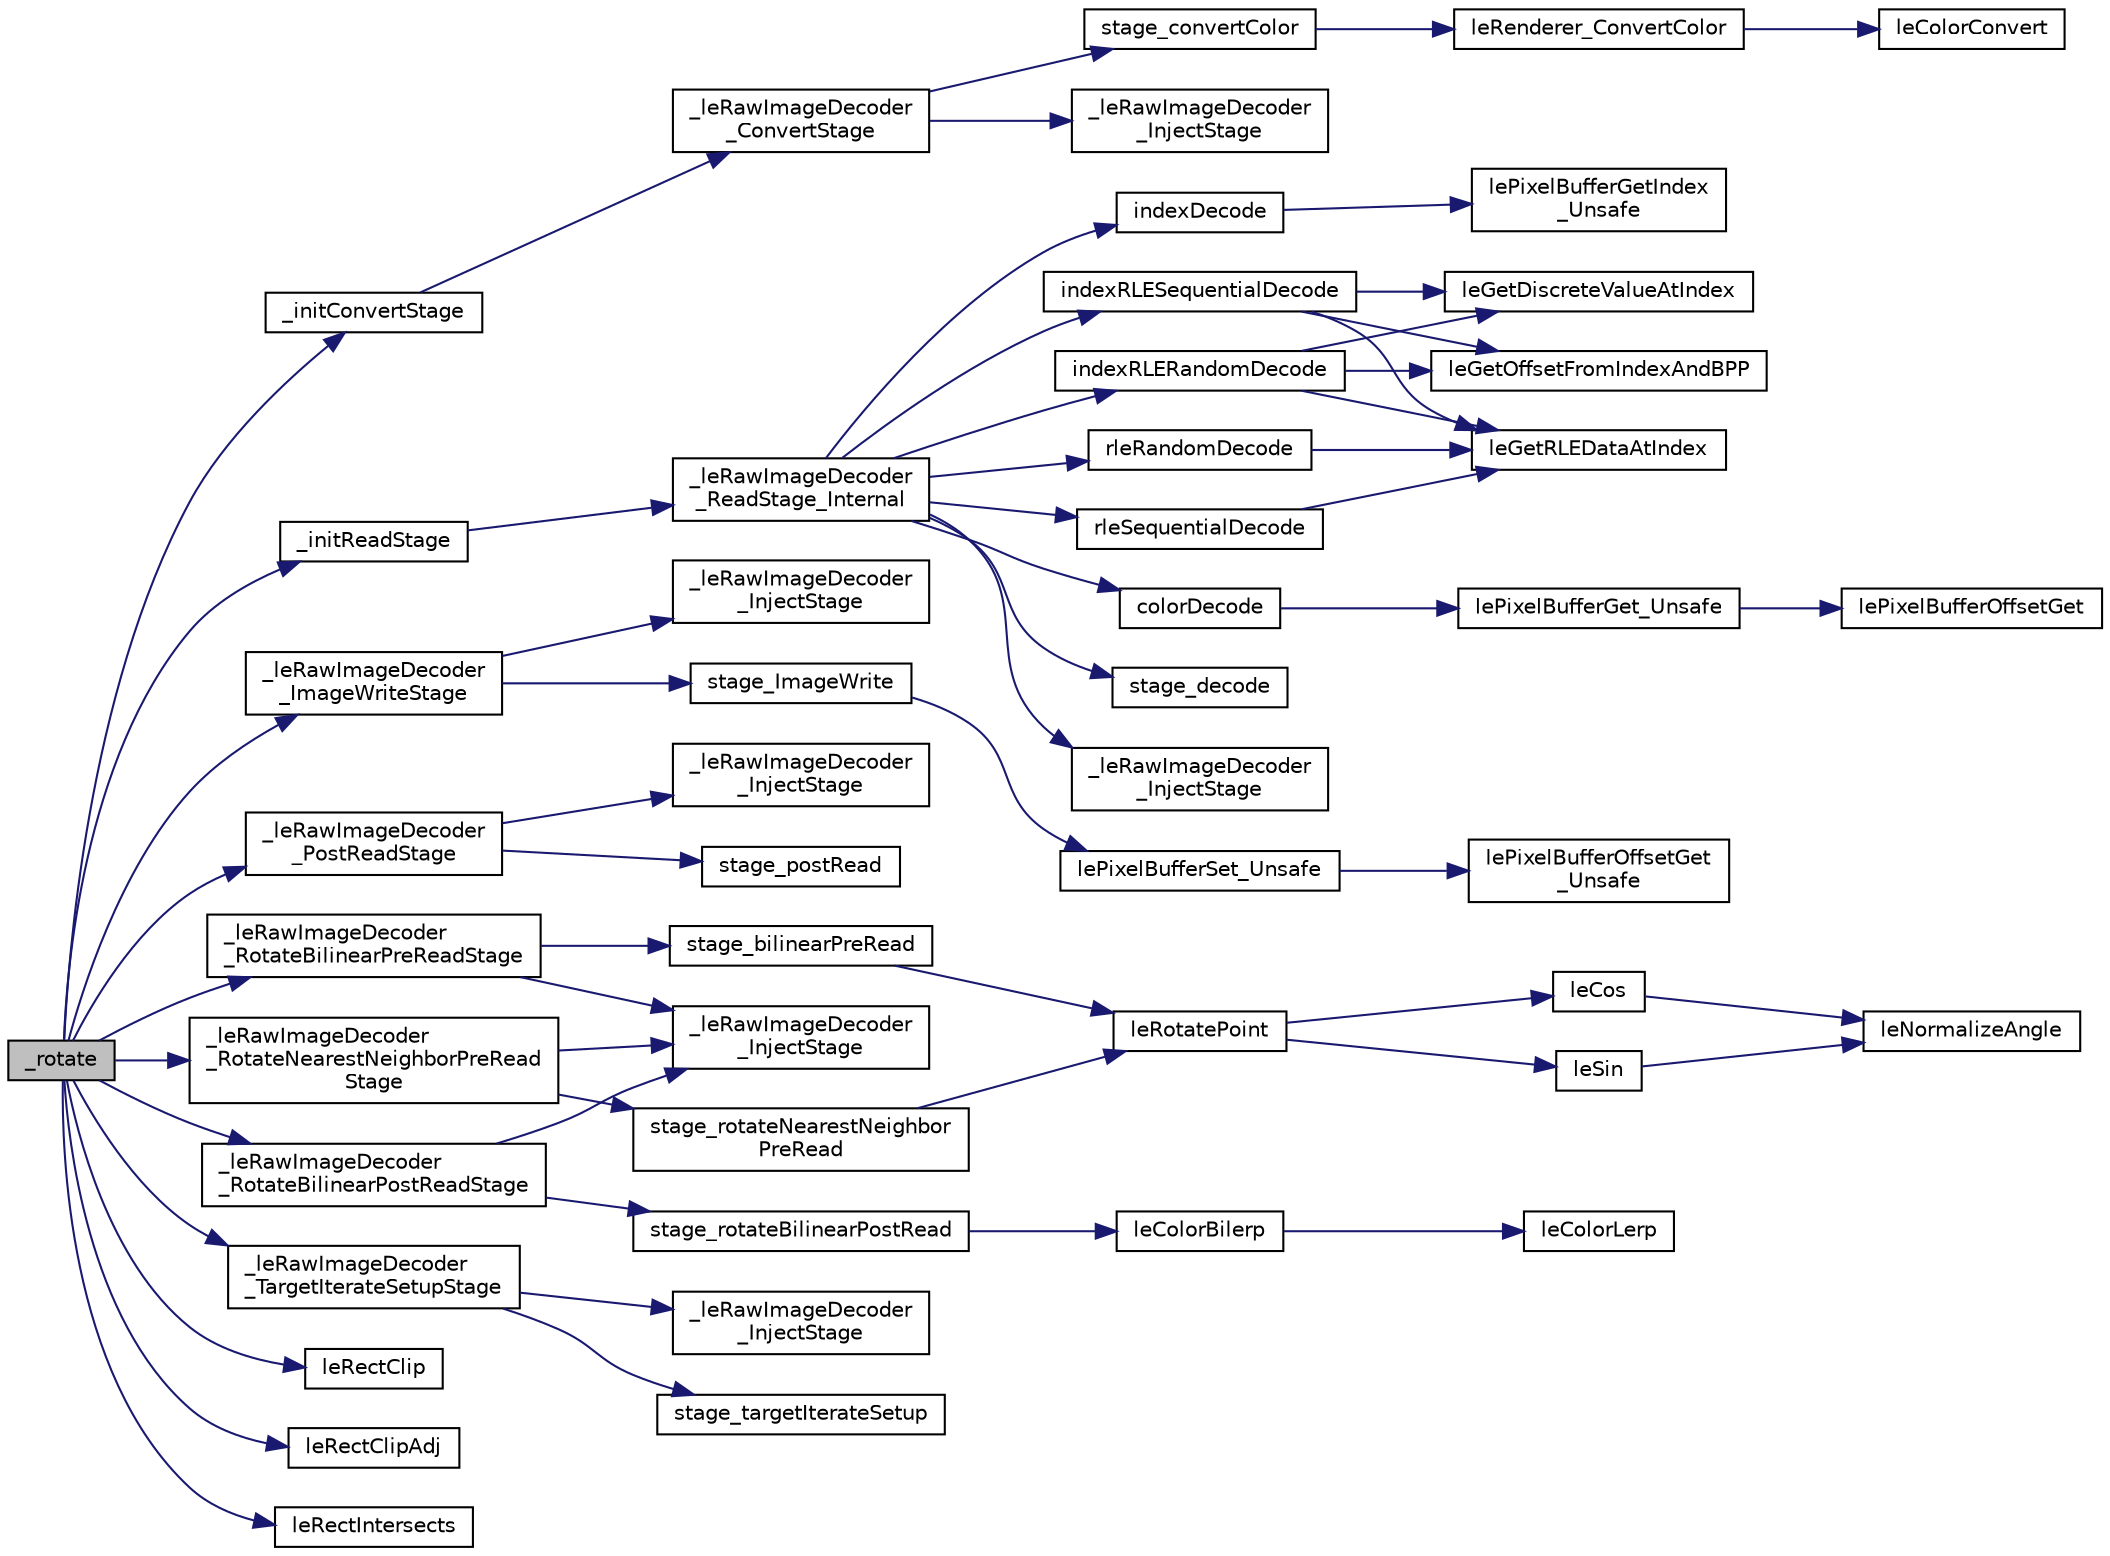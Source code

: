 digraph "_rotate"
{
 // LATEX_PDF_SIZE
  edge [fontname="Helvetica",fontsize="10",labelfontname="Helvetica",labelfontsize="10"];
  node [fontname="Helvetica",fontsize="10",shape=record];
  rankdir="LR";
  Node1 [label="_rotate",height=0.2,width=0.4,color="black", fillcolor="grey75", style="filled", fontcolor="black",tooltip=" "];
  Node1 -> Node2 [color="midnightblue",fontsize="10",style="solid",fontname="Helvetica"];
  Node2 [label="_initConvertStage",height=0.2,width=0.4,color="black", fillcolor="white", style="filled",URL="$legato__imagedecoder__raw_8c.html#a3da3f2023c752b9098cb19aedfd68867",tooltip=" "];
  Node2 -> Node3 [color="midnightblue",fontsize="10",style="solid",fontname="Helvetica"];
  Node3 [label="_leRawImageDecoder\l_ConvertStage",height=0.2,width=0.4,color="black", fillcolor="white", style="filled",URL="$legato__imagedecoder__raw_8c.html#a9bfc7c82e7d09a53dddeb08920da87e3",tooltip=" "];
  Node3 -> Node4 [color="midnightblue",fontsize="10",style="solid",fontname="Helvetica"];
  Node4 [label="_leRawImageDecoder\l_InjectStage",height=0.2,width=0.4,color="black", fillcolor="white", style="filled",URL="$legato__imagedecoder__raw__convert_8c.html#afe19a22091ec64bedbf79fe6f9fdedb2",tooltip=" "];
  Node3 -> Node5 [color="midnightblue",fontsize="10",style="solid",fontname="Helvetica"];
  Node5 [label="stage_convertColor",height=0.2,width=0.4,color="black", fillcolor="white", style="filled",URL="$legato__imagedecoder__raw__convert_8c.html#abad62b03516a6c3b689b41046aebecc6",tooltip=" "];
  Node5 -> Node6 [color="midnightblue",fontsize="10",style="solid",fontname="Helvetica"];
  Node6 [label="leRenderer_ConvertColor",height=0.2,width=0.4,color="black", fillcolor="white", style="filled",URL="$legato__renderer_8c.html#af04e1ea8f24c3768e71d64ae9df02901",tooltip=" "];
  Node6 -> Node7 [color="midnightblue",fontsize="10",style="solid",fontname="Helvetica"];
  Node7 [label="leColorConvert",height=0.2,width=0.4,color="black", fillcolor="white", style="filled",URL="$legato__color_8h.html#a53c185c8a78fff8675a52086fed04f65",tooltip=" "];
  Node1 -> Node8 [color="midnightblue",fontsize="10",style="solid",fontname="Helvetica"];
  Node8 [label="_initReadStage",height=0.2,width=0.4,color="black", fillcolor="white", style="filled",URL="$legato__imagedecoder__raw_8c.html#a9824b1b7a536b18f5267b987211dd284",tooltip=" "];
  Node8 -> Node9 [color="midnightblue",fontsize="10",style="solid",fontname="Helvetica"];
  Node9 [label="_leRawImageDecoder\l_ReadStage_Internal",height=0.2,width=0.4,color="black", fillcolor="white", style="filled",URL="$legato__imagedecoder__raw_8c.html#afc2a3e7180571030555a50171db7ee49",tooltip=" "];
  Node9 -> Node10 [color="midnightblue",fontsize="10",style="solid",fontname="Helvetica"];
  Node10 [label="_leRawImageDecoder\l_InjectStage",height=0.2,width=0.4,color="black", fillcolor="white", style="filled",URL="$legato__imagedecoder__raw__read__internal_8c.html#afe19a22091ec64bedbf79fe6f9fdedb2",tooltip=" "];
  Node9 -> Node11 [color="midnightblue",fontsize="10",style="solid",fontname="Helvetica"];
  Node11 [label="colorDecode",height=0.2,width=0.4,color="black", fillcolor="white", style="filled",URL="$legato__imagedecoder__raw__read__internal_8c.html#aafcb7463372ac88bc422c8c3c90d4798",tooltip=" "];
  Node11 -> Node12 [color="midnightblue",fontsize="10",style="solid",fontname="Helvetica"];
  Node12 [label="lePixelBufferGet_Unsafe",height=0.2,width=0.4,color="black", fillcolor="white", style="filled",URL="$legato__pixelbuffer_8c.html#af63ae8ca48e5e5b0b38ada5f66575e41",tooltip=" "];
  Node12 -> Node13 [color="midnightblue",fontsize="10",style="solid",fontname="Helvetica"];
  Node13 [label="lePixelBufferOffsetGet",height=0.2,width=0.4,color="black", fillcolor="white", style="filled",URL="$legato__pixelbuffer_8c.html#aee34b79e6bf6c88062476f5e1e392c22",tooltip=" "];
  Node9 -> Node14 [color="midnightblue",fontsize="10",style="solid",fontname="Helvetica"];
  Node14 [label="indexDecode",height=0.2,width=0.4,color="black", fillcolor="white", style="filled",URL="$legato__imagedecoder__raw__read__internal_8c.html#a3894457db0b74e9b3642d2815366c3d3",tooltip=" "];
  Node14 -> Node15 [color="midnightblue",fontsize="10",style="solid",fontname="Helvetica"];
  Node15 [label="lePixelBufferGetIndex\l_Unsafe",height=0.2,width=0.4,color="black", fillcolor="white", style="filled",URL="$legato__pixelbuffer_8c.html#ae26d4359a9648dece4d7db9e3836c2e4",tooltip=" "];
  Node9 -> Node16 [color="midnightblue",fontsize="10",style="solid",fontname="Helvetica"];
  Node16 [label="indexRLERandomDecode",height=0.2,width=0.4,color="black", fillcolor="white", style="filled",URL="$legato__imagedecoder__raw__read__internal_8c.html#a3c0f03074b0346cc74ce7ef5e334e5b4",tooltip=" "];
  Node16 -> Node17 [color="midnightblue",fontsize="10",style="solid",fontname="Helvetica"];
  Node17 [label="leGetDiscreteValueAtIndex",height=0.2,width=0.4,color="black", fillcolor="white", style="filled",URL="$legato__image__utils_8c.html#a018aa29293c1d330c8e32045992e3290",tooltip=" "];
  Node16 -> Node18 [color="midnightblue",fontsize="10",style="solid",fontname="Helvetica"];
  Node18 [label="leGetOffsetFromIndexAndBPP",height=0.2,width=0.4,color="black", fillcolor="white", style="filled",URL="$legato__image__utils_8c.html#ace0e36e91ffb542a3ebe1b213045481e",tooltip=" "];
  Node16 -> Node19 [color="midnightblue",fontsize="10",style="solid",fontname="Helvetica"];
  Node19 [label="leGetRLEDataAtIndex",height=0.2,width=0.4,color="black", fillcolor="white", style="filled",URL="$legato__image__utils_8c.html#ad3b392182b610e442257959b5e187fc6",tooltip=" "];
  Node9 -> Node20 [color="midnightblue",fontsize="10",style="solid",fontname="Helvetica"];
  Node20 [label="indexRLESequentialDecode",height=0.2,width=0.4,color="black", fillcolor="white", style="filled",URL="$legato__imagedecoder__raw__read__internal_8c.html#a136e9ddd432e8667037a8c3c14459087",tooltip=" "];
  Node20 -> Node17 [color="midnightblue",fontsize="10",style="solid",fontname="Helvetica"];
  Node20 -> Node18 [color="midnightblue",fontsize="10",style="solid",fontname="Helvetica"];
  Node20 -> Node19 [color="midnightblue",fontsize="10",style="solid",fontname="Helvetica"];
  Node9 -> Node21 [color="midnightblue",fontsize="10",style="solid",fontname="Helvetica"];
  Node21 [label="rleRandomDecode",height=0.2,width=0.4,color="black", fillcolor="white", style="filled",URL="$legato__imagedecoder__raw__read__internal_8c.html#ae83e04290061277cc90f2f03533abd01",tooltip=" "];
  Node21 -> Node19 [color="midnightblue",fontsize="10",style="solid",fontname="Helvetica"];
  Node9 -> Node22 [color="midnightblue",fontsize="10",style="solid",fontname="Helvetica"];
  Node22 [label="rleSequentialDecode",height=0.2,width=0.4,color="black", fillcolor="white", style="filled",URL="$legato__imagedecoder__raw__read__internal_8c.html#a402e421ec3262481ca0413889f2454c2",tooltip=" "];
  Node22 -> Node19 [color="midnightblue",fontsize="10",style="solid",fontname="Helvetica"];
  Node9 -> Node23 [color="midnightblue",fontsize="10",style="solid",fontname="Helvetica"];
  Node23 [label="stage_decode",height=0.2,width=0.4,color="black", fillcolor="white", style="filled",URL="$legato__imagedecoder__raw__read__internal_8c.html#a4cb5c4433c3aa5efbe365eb2f48ba5c5",tooltip=" "];
  Node1 -> Node24 [color="midnightblue",fontsize="10",style="solid",fontname="Helvetica"];
  Node24 [label="_leRawImageDecoder\l_ImageWriteStage",height=0.2,width=0.4,color="black", fillcolor="white", style="filled",URL="$legato__imagedecoder__raw_8c.html#a41a71fac438335bcbb442f21ee59bbc8",tooltip=" "];
  Node24 -> Node25 [color="midnightblue",fontsize="10",style="solid",fontname="Helvetica"];
  Node25 [label="_leRawImageDecoder\l_InjectStage",height=0.2,width=0.4,color="black", fillcolor="white", style="filled",URL="$legato__imagedecoder__raw__write_8c.html#afe19a22091ec64bedbf79fe6f9fdedb2",tooltip=" "];
  Node24 -> Node26 [color="midnightblue",fontsize="10",style="solid",fontname="Helvetica"];
  Node26 [label="stage_ImageWrite",height=0.2,width=0.4,color="black", fillcolor="white", style="filled",URL="$legato__imagedecoder__raw__write_8c.html#a687275bf8c1fa595a72e962fbf959eda",tooltip=" "];
  Node26 -> Node27 [color="midnightblue",fontsize="10",style="solid",fontname="Helvetica"];
  Node27 [label="lePixelBufferSet_Unsafe",height=0.2,width=0.4,color="black", fillcolor="white", style="filled",URL="$legato__pixelbuffer_8c.html#a59ec7b62436ec8e72b5627c4ac04e4e5",tooltip=" "];
  Node27 -> Node28 [color="midnightblue",fontsize="10",style="solid",fontname="Helvetica"];
  Node28 [label="lePixelBufferOffsetGet\l_Unsafe",height=0.2,width=0.4,color="black", fillcolor="white", style="filled",URL="$legato__pixelbuffer_8c.html#a4755b271a3f8b3550828220a46ff39e8",tooltip=" "];
  Node1 -> Node29 [color="midnightblue",fontsize="10",style="solid",fontname="Helvetica"];
  Node29 [label="_leRawImageDecoder\l_PostReadStage",height=0.2,width=0.4,color="black", fillcolor="white", style="filled",URL="$legato__imagedecoder__raw_8c.html#affa2da6eeda26e4ad49815f2e26ffda7",tooltip=" "];
  Node29 -> Node30 [color="midnightblue",fontsize="10",style="solid",fontname="Helvetica"];
  Node30 [label="_leRawImageDecoder\l_InjectStage",height=0.2,width=0.4,color="black", fillcolor="white", style="filled",URL="$legato__imagedecoder__raw__scale_8c.html#afe19a22091ec64bedbf79fe6f9fdedb2",tooltip=" "];
  Node29 -> Node31 [color="midnightblue",fontsize="10",style="solid",fontname="Helvetica"];
  Node31 [label="stage_postRead",height=0.2,width=0.4,color="black", fillcolor="white", style="filled",URL="$legato__imagedecoder__raw__scale_8c.html#af46f61192270e1e5d5b33cc41238ce56",tooltip=" "];
  Node1 -> Node32 [color="midnightblue",fontsize="10",style="solid",fontname="Helvetica"];
  Node32 [label="_leRawImageDecoder\l_RotateBilinearPostReadStage",height=0.2,width=0.4,color="black", fillcolor="white", style="filled",URL="$legato__imagedecoder__raw_8c.html#ad1788d330e55d45dd69d94cb8ce48131",tooltip=" "];
  Node32 -> Node33 [color="midnightblue",fontsize="10",style="solid",fontname="Helvetica"];
  Node33 [label="_leRawImageDecoder\l_InjectStage",height=0.2,width=0.4,color="black", fillcolor="white", style="filled",URL="$legato__imagedecoder__raw__rotate_8c.html#afe19a22091ec64bedbf79fe6f9fdedb2",tooltip=" "];
  Node32 -> Node34 [color="midnightblue",fontsize="10",style="solid",fontname="Helvetica"];
  Node34 [label="stage_rotateBilinearPostRead",height=0.2,width=0.4,color="black", fillcolor="white", style="filled",URL="$legato__imagedecoder__raw__rotate_8c.html#a6522c759b3ce1753ad974de6d87d6e46",tooltip=" "];
  Node34 -> Node35 [color="midnightblue",fontsize="10",style="solid",fontname="Helvetica"];
  Node35 [label="leColorBilerp",height=0.2,width=0.4,color="black", fillcolor="white", style="filled",URL="$legato__color_8h.html#aa19f9efca65a5bb3aeafdcccca28a59e",tooltip=" "];
  Node35 -> Node36 [color="midnightblue",fontsize="10",style="solid",fontname="Helvetica"];
  Node36 [label="leColorLerp",height=0.2,width=0.4,color="black", fillcolor="white", style="filled",URL="$legato__color__lerp_8c.html#a147d4fb4d31fe14faec36526517d1736",tooltip=" "];
  Node1 -> Node37 [color="midnightblue",fontsize="10",style="solid",fontname="Helvetica"];
  Node37 [label="_leRawImageDecoder\l_RotateBilinearPreReadStage",height=0.2,width=0.4,color="black", fillcolor="white", style="filled",URL="$legato__imagedecoder__raw_8c.html#aa539e0269f074747d19db7b0d452d520",tooltip=" "];
  Node37 -> Node33 [color="midnightblue",fontsize="10",style="solid",fontname="Helvetica"];
  Node37 -> Node38 [color="midnightblue",fontsize="10",style="solid",fontname="Helvetica"];
  Node38 [label="stage_bilinearPreRead",height=0.2,width=0.4,color="black", fillcolor="white", style="filled",URL="$legato__imagedecoder__raw__rotate_8c.html#a599461e799f1f516c42fe8cf71f73cfa",tooltip=" "];
  Node38 -> Node39 [color="midnightblue",fontsize="10",style="solid",fontname="Helvetica"];
  Node39 [label="leRotatePoint",height=0.2,width=0.4,color="black", fillcolor="white", style="filled",URL="$legato__math_8c.html#a74bd8aa8179412a74c2383660ab85e8c",tooltip=" "];
  Node39 -> Node40 [color="midnightblue",fontsize="10",style="solid",fontname="Helvetica"];
  Node40 [label="leCos",height=0.2,width=0.4,color="black", fillcolor="white", style="filled",URL="$legato__math_8c.html#a185107bf2b3ccd75aa0255f392ac8bd6",tooltip=" "];
  Node40 -> Node41 [color="midnightblue",fontsize="10",style="solid",fontname="Helvetica"];
  Node41 [label="leNormalizeAngle",height=0.2,width=0.4,color="black", fillcolor="white", style="filled",URL="$legato__math_8c.html#a1c7998e4045fa9bac4f1255392835314",tooltip=" "];
  Node39 -> Node42 [color="midnightblue",fontsize="10",style="solid",fontname="Helvetica"];
  Node42 [label="leSin",height=0.2,width=0.4,color="black", fillcolor="white", style="filled",URL="$legato__math_8c.html#aeada039714dd8ec67eb162207c0219f1",tooltip=" "];
  Node42 -> Node41 [color="midnightblue",fontsize="10",style="solid",fontname="Helvetica"];
  Node1 -> Node43 [color="midnightblue",fontsize="10",style="solid",fontname="Helvetica"];
  Node43 [label="_leRawImageDecoder\l_RotateNearestNeighborPreRead\lStage",height=0.2,width=0.4,color="black", fillcolor="white", style="filled",URL="$legato__imagedecoder__raw_8c.html#ae178b8c3282052222a4042c7cff8569a",tooltip=" "];
  Node43 -> Node33 [color="midnightblue",fontsize="10",style="solid",fontname="Helvetica"];
  Node43 -> Node44 [color="midnightblue",fontsize="10",style="solid",fontname="Helvetica"];
  Node44 [label="stage_rotateNearestNeighbor\lPreRead",height=0.2,width=0.4,color="black", fillcolor="white", style="filled",URL="$legato__imagedecoder__raw__rotate_8c.html#a42fcd2a7071fad09f060c2aafc8ed37b",tooltip=" "];
  Node44 -> Node39 [color="midnightblue",fontsize="10",style="solid",fontname="Helvetica"];
  Node1 -> Node45 [color="midnightblue",fontsize="10",style="solid",fontname="Helvetica"];
  Node45 [label="_leRawImageDecoder\l_TargetIterateSetupStage",height=0.2,width=0.4,color="black", fillcolor="white", style="filled",URL="$legato__imagedecoder__raw_8c.html#aeaf5ba9ecef4d37b1d0fd3e826c195a2",tooltip=" "];
  Node45 -> Node46 [color="midnightblue",fontsize="10",style="solid",fontname="Helvetica"];
  Node46 [label="_leRawImageDecoder\l_InjectStage",height=0.2,width=0.4,color="black", fillcolor="white", style="filled",URL="$legato__imagedecoder__raw__setup_8c.html#afe19a22091ec64bedbf79fe6f9fdedb2",tooltip=" "];
  Node45 -> Node47 [color="midnightblue",fontsize="10",style="solid",fontname="Helvetica"];
  Node47 [label="stage_targetIterateSetup",height=0.2,width=0.4,color="black", fillcolor="white", style="filled",URL="$legato__imagedecoder__raw__setup_8c.html#ab81c479720714b696d1e7c3856892624",tooltip=" "];
  Node1 -> Node48 [color="midnightblue",fontsize="10",style="solid",fontname="Helvetica"];
  Node48 [label="leRectClip",height=0.2,width=0.4,color="black", fillcolor="white", style="filled",URL="$legato__rect_8c.html#ac19d2a378a0bed1eb149afa2c07256be",tooltip=" "];
  Node1 -> Node49 [color="midnightblue",fontsize="10",style="solid",fontname="Helvetica"];
  Node49 [label="leRectClipAdj",height=0.2,width=0.4,color="black", fillcolor="white", style="filled",URL="$legato__rect_8c.html#a2d558c00bd20e442c53a04cc9db2edf0",tooltip=" "];
  Node1 -> Node50 [color="midnightblue",fontsize="10",style="solid",fontname="Helvetica"];
  Node50 [label="leRectIntersects",height=0.2,width=0.4,color="black", fillcolor="white", style="filled",URL="$legato__rect_8c.html#a3ae2e8d6ed6a3a5af11b9273fb02195d",tooltip=" "];
}
